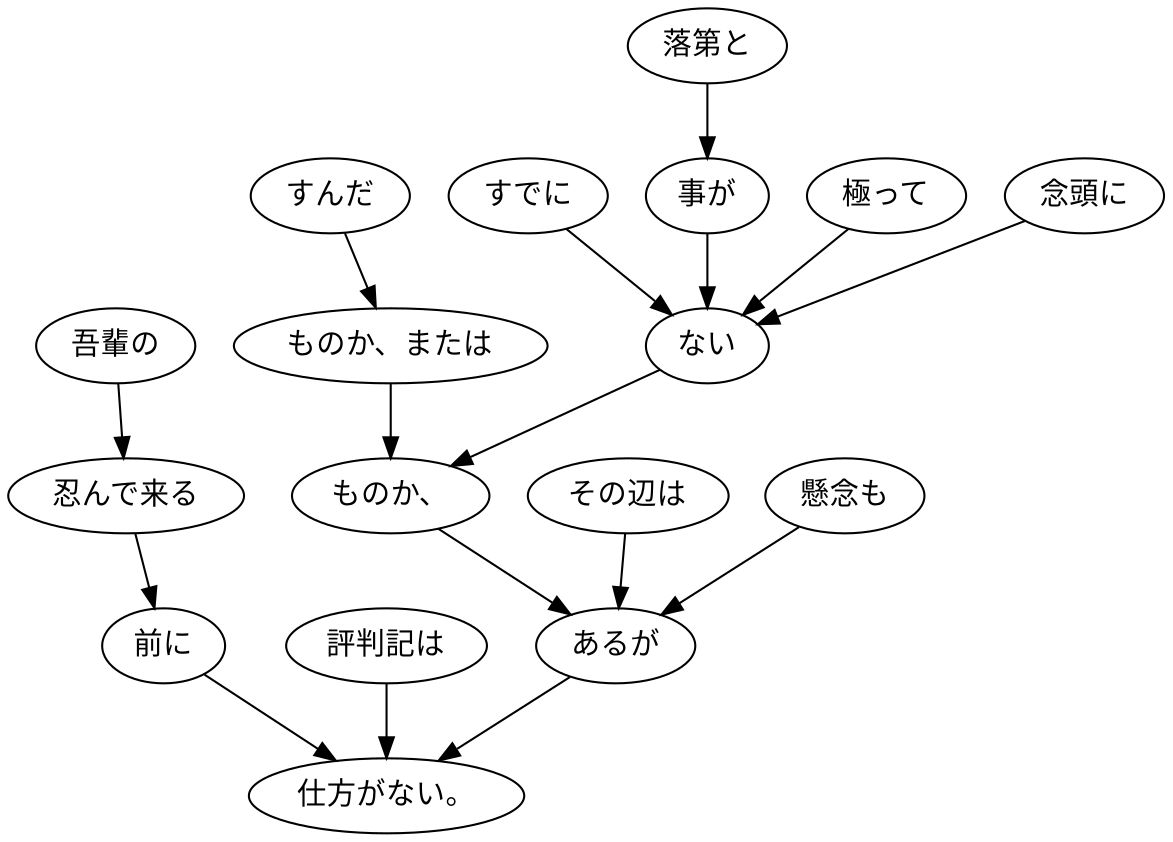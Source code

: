 digraph graph1865 {
	node0 [label="吾輩の"];
	node1 [label="忍んで来る"];
	node2 [label="前に"];
	node3 [label="評判記は"];
	node4 [label="すんだ"];
	node5 [label="ものか、または"];
	node6 [label="すでに"];
	node7 [label="落第と"];
	node8 [label="事が"];
	node9 [label="極って"];
	node10 [label="念頭に"];
	node11 [label="ない"];
	node12 [label="ものか、"];
	node13 [label="その辺は"];
	node14 [label="懸念も"];
	node15 [label="あるが"];
	node16 [label="仕方がない。"];
	node0 -> node1;
	node1 -> node2;
	node2 -> node16;
	node3 -> node16;
	node4 -> node5;
	node5 -> node12;
	node6 -> node11;
	node7 -> node8;
	node8 -> node11;
	node9 -> node11;
	node10 -> node11;
	node11 -> node12;
	node12 -> node15;
	node13 -> node15;
	node14 -> node15;
	node15 -> node16;
}
